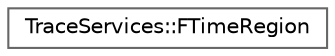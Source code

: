 digraph "Graphical Class Hierarchy"
{
 // INTERACTIVE_SVG=YES
 // LATEX_PDF_SIZE
  bgcolor="transparent";
  edge [fontname=Helvetica,fontsize=10,labelfontname=Helvetica,labelfontsize=10];
  node [fontname=Helvetica,fontsize=10,shape=box,height=0.2,width=0.4];
  rankdir="LR";
  Node0 [id="Node000000",label="TraceServices::FTimeRegion",height=0.2,width=0.4,color="grey40", fillcolor="white", style="filled",URL="$d7/d84/structTraceServices_1_1FTimeRegion.html",tooltip=" "];
}
